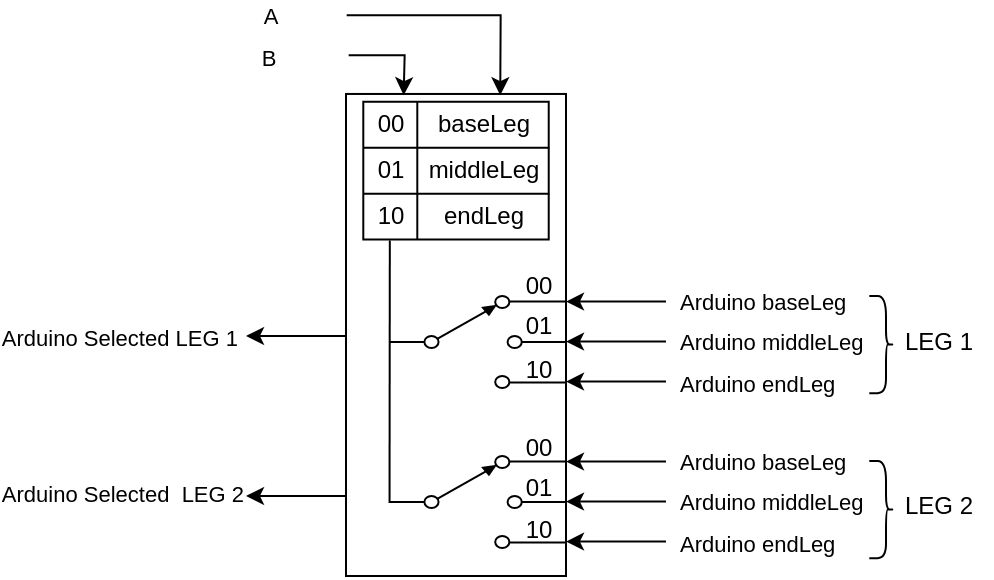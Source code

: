 <mxfile version="21.1.5" type="device">
  <diagram name="Page-1" id="7e0a89b8-554c-2b80-1dc8-d5c74ca68de4">
    <mxGraphModel dx="721" dy="387" grid="1" gridSize="1.968" guides="1" tooltips="1" connect="1" arrows="1" fold="1" page="1" pageScale="1" pageWidth="1100" pageHeight="850" background="none" math="0" shadow="0">
      <root>
        <mxCell id="0" />
        <mxCell id="1" parent="0" />
        <mxCell id="kgSXuMjjGfZ-QqxamhFL-2" value="" style="rounded=0;whiteSpace=wrap;html=1;" vertex="1" parent="1">
          <mxGeometry x="510" y="188.98" width="110" height="241.02" as="geometry" />
        </mxCell>
        <mxCell id="kgSXuMjjGfZ-QqxamhFL-3" value="" style="endArrow=classic;html=1;rounded=0;entryX=0.25;entryY=0;entryDx=0;entryDy=0;" edge="1" parent="1">
          <mxGeometry width="50" height="50" relative="1" as="geometry">
            <mxPoint x="511.33" y="169.61" as="sourcePoint" />
            <mxPoint x="538.83" y="189.61" as="targetPoint" />
            <Array as="points">
              <mxPoint x="539.33" y="169.61" />
            </Array>
          </mxGeometry>
        </mxCell>
        <mxCell id="kgSXuMjjGfZ-QqxamhFL-9" value="B" style="edgeLabel;html=1;align=center;verticalAlign=middle;resizable=0;points=[];" vertex="1" connectable="0" parent="kgSXuMjjGfZ-QqxamhFL-3">
          <mxGeometry x="-0.815" y="-1" relative="1" as="geometry">
            <mxPoint x="-45" as="offset" />
          </mxGeometry>
        </mxCell>
        <mxCell id="kgSXuMjjGfZ-QqxamhFL-4" value="" style="endArrow=classic;html=1;rounded=0;entryX=0.689;entryY=0;entryDx=0;entryDy=0;entryPerimeter=0;" edge="1" parent="1">
          <mxGeometry width="50" height="50" relative="1" as="geometry">
            <mxPoint x="510.33" y="149.61" as="sourcePoint" />
            <mxPoint x="587.12" y="189.61" as="targetPoint" />
            <Array as="points">
              <mxPoint x="587.33" y="149.61" />
            </Array>
          </mxGeometry>
        </mxCell>
        <mxCell id="kgSXuMjjGfZ-QqxamhFL-8" value="A&lt;br&gt;" style="edgeLabel;html=1;align=center;verticalAlign=middle;resizable=0;points=[];" vertex="1" connectable="0" parent="kgSXuMjjGfZ-QqxamhFL-4">
          <mxGeometry x="-0.934" relative="1" as="geometry">
            <mxPoint x="-43" as="offset" />
          </mxGeometry>
        </mxCell>
        <mxCell id="kgSXuMjjGfZ-QqxamhFL-10" value="" style="endArrow=classic;html=1;rounded=0;" edge="1" parent="1">
          <mxGeometry width="50" height="50" relative="1" as="geometry">
            <mxPoint x="670" y="292.8" as="sourcePoint" />
            <mxPoint x="620" y="292.8" as="targetPoint" />
          </mxGeometry>
        </mxCell>
        <mxCell id="kgSXuMjjGfZ-QqxamhFL-25" value="Arduino baseLeg" style="edgeLabel;html=1;align=left;verticalAlign=middle;resizable=0;points=[];" vertex="1" connectable="0" parent="kgSXuMjjGfZ-QqxamhFL-10">
          <mxGeometry relative="1" as="geometry">
            <mxPoint x="30" as="offset" />
          </mxGeometry>
        </mxCell>
        <mxCell id="kgSXuMjjGfZ-QqxamhFL-11" value="" style="endArrow=classic;html=1;rounded=0;" edge="1" parent="1">
          <mxGeometry width="50" height="50" relative="1" as="geometry">
            <mxPoint x="670" y="312.8" as="sourcePoint" />
            <mxPoint x="620" y="312.8" as="targetPoint" />
          </mxGeometry>
        </mxCell>
        <mxCell id="kgSXuMjjGfZ-QqxamhFL-26" value="Arduino middleLeg" style="edgeLabel;html=1;align=left;verticalAlign=middle;resizable=0;points=[];" vertex="1" connectable="0" parent="kgSXuMjjGfZ-QqxamhFL-11">
          <mxGeometry relative="1" as="geometry">
            <mxPoint x="30" as="offset" />
          </mxGeometry>
        </mxCell>
        <mxCell id="kgSXuMjjGfZ-QqxamhFL-12" value="" style="endArrow=classic;html=1;rounded=0;" edge="1" parent="1">
          <mxGeometry width="50" height="50" relative="1" as="geometry">
            <mxPoint x="670" y="332.8" as="sourcePoint" />
            <mxPoint x="620" y="332.8" as="targetPoint" />
          </mxGeometry>
        </mxCell>
        <mxCell id="kgSXuMjjGfZ-QqxamhFL-27" value="Arduino endLeg" style="edgeLabel;html=1;align=left;verticalAlign=middle;resizable=0;points=[];" vertex="1" connectable="0" parent="kgSXuMjjGfZ-QqxamhFL-12">
          <mxGeometry relative="1" as="geometry">
            <mxPoint x="30" y="1" as="offset" />
          </mxGeometry>
        </mxCell>
        <mxCell id="kgSXuMjjGfZ-QqxamhFL-16" value="" style="endArrow=classic;html=1;rounded=0;" edge="1" parent="1">
          <mxGeometry width="50" height="50" relative="1" as="geometry">
            <mxPoint x="510" y="310" as="sourcePoint" />
            <mxPoint x="460" y="310" as="targetPoint" />
          </mxGeometry>
        </mxCell>
        <mxCell id="kgSXuMjjGfZ-QqxamhFL-38" value="Arduino Selected LEG 1&amp;nbsp;" style="edgeLabel;html=1;align=right;verticalAlign=middle;resizable=0;points=[];" vertex="1" connectable="0" parent="kgSXuMjjGfZ-QqxamhFL-16">
          <mxGeometry x="0.477" y="-1" relative="1" as="geometry">
            <mxPoint x="-14" y="2" as="offset" />
          </mxGeometry>
        </mxCell>
        <mxCell id="kgSXuMjjGfZ-QqxamhFL-17" value="" style="endArrow=classic;html=1;rounded=0;" edge="1" parent="1">
          <mxGeometry width="50" height="50" relative="1" as="geometry">
            <mxPoint x="510" y="390" as="sourcePoint" />
            <mxPoint x="460" y="390" as="targetPoint" />
          </mxGeometry>
        </mxCell>
        <mxCell id="kgSXuMjjGfZ-QqxamhFL-37" value="Arduino Selected&amp;nbsp;&amp;nbsp;LEG 2" style="edgeLabel;html=1;align=right;verticalAlign=middle;resizable=0;points=[];" vertex="1" connectable="0" parent="kgSXuMjjGfZ-QqxamhFL-17">
          <mxGeometry x="0.229" y="-1" relative="1" as="geometry">
            <mxPoint x="-20" as="offset" />
          </mxGeometry>
        </mxCell>
        <mxCell id="kgSXuMjjGfZ-QqxamhFL-18" value="" style="pointerEvents=1;verticalLabelPosition=bottom;shadow=0;dashed=0;align=center;html=1;verticalAlign=top;shape=mxgraph.electrical.electro-mechanical.selectorSwitch3Position2;elSwitchState=1;" vertex="1" parent="1">
          <mxGeometry x="531.5" y="290" width="88.51" height="46" as="geometry" />
        </mxCell>
        <mxCell id="kgSXuMjjGfZ-QqxamhFL-19" value="" style="endArrow=classic;html=1;rounded=0;" edge="1" parent="1">
          <mxGeometry width="50" height="50" relative="1" as="geometry">
            <mxPoint x="670" y="372.8" as="sourcePoint" />
            <mxPoint x="620" y="372.8" as="targetPoint" />
          </mxGeometry>
        </mxCell>
        <mxCell id="kgSXuMjjGfZ-QqxamhFL-20" value="" style="endArrow=classic;html=1;rounded=0;" edge="1" parent="1">
          <mxGeometry width="50" height="50" relative="1" as="geometry">
            <mxPoint x="670" y="392.8" as="sourcePoint" />
            <mxPoint x="620" y="392.8" as="targetPoint" />
          </mxGeometry>
        </mxCell>
        <mxCell id="kgSXuMjjGfZ-QqxamhFL-21" value="" style="endArrow=classic;html=1;rounded=0;" edge="1" parent="1">
          <mxGeometry width="50" height="50" relative="1" as="geometry">
            <mxPoint x="670" y="412.8" as="sourcePoint" />
            <mxPoint x="620" y="412.8" as="targetPoint" />
          </mxGeometry>
        </mxCell>
        <mxCell id="kgSXuMjjGfZ-QqxamhFL-22" value="" style="pointerEvents=1;verticalLabelPosition=bottom;shadow=0;dashed=0;align=center;html=1;verticalAlign=top;shape=mxgraph.electrical.electro-mechanical.selectorSwitch3Position2;elSwitchState=1;" vertex="1" parent="1">
          <mxGeometry x="531.5" y="370" width="88.51" height="46" as="geometry" />
        </mxCell>
        <mxCell id="kgSXuMjjGfZ-QqxamhFL-28" value="Arduino baseLeg" style="edgeLabel;html=1;align=left;verticalAlign=middle;resizable=0;points=[];" vertex="1" connectable="0" parent="1">
          <mxGeometry x="675.191" y="372.499" as="geometry" />
        </mxCell>
        <mxCell id="kgSXuMjjGfZ-QqxamhFL-29" value="Arduino middleLeg" style="edgeLabel;html=1;align=left;verticalAlign=middle;resizable=0;points=[];" vertex="1" connectable="0" parent="1">
          <mxGeometry x="675.191" y="392.499" as="geometry" />
        </mxCell>
        <mxCell id="kgSXuMjjGfZ-QqxamhFL-30" value="Arduino endLeg" style="edgeLabel;html=1;align=left;verticalAlign=middle;resizable=0;points=[];" vertex="1" connectable="0" parent="1">
          <mxGeometry x="675.191" y="413.498" as="geometry" />
        </mxCell>
        <mxCell id="kgSXuMjjGfZ-QqxamhFL-31" value="" style="shape=curlyBracket;whiteSpace=wrap;html=1;rounded=1;flipH=1;labelPosition=right;verticalLabelPosition=middle;align=left;verticalAlign=middle;size=0.311;" vertex="1" parent="1">
          <mxGeometry x="771.65" y="290" width="12.12" height="48.58" as="geometry" />
        </mxCell>
        <mxCell id="kgSXuMjjGfZ-QqxamhFL-34" value="LEG 1" style="text;html=1;align=center;verticalAlign=middle;resizable=0;points=[];autosize=1;strokeColor=none;fillColor=none;" vertex="1" parent="1">
          <mxGeometry x="779.53" y="299.221" width="53.149" height="27.559" as="geometry" />
        </mxCell>
        <mxCell id="kgSXuMjjGfZ-QqxamhFL-35" value="" style="shape=curlyBracket;whiteSpace=wrap;html=1;rounded=1;flipH=1;labelPosition=right;verticalLabelPosition=middle;align=left;verticalAlign=middle;size=0.311;" vertex="1" parent="1">
          <mxGeometry x="771.648" y="372.499" width="12.12" height="48.58" as="geometry" />
        </mxCell>
        <mxCell id="kgSXuMjjGfZ-QqxamhFL-36" value="LEG 2" style="text;html=1;align=center;verticalAlign=middle;resizable=0;points=[];autosize=1;strokeColor=none;fillColor=none;" vertex="1" parent="1">
          <mxGeometry x="779.529" y="381.719" width="53.149" height="27.559" as="geometry" />
        </mxCell>
        <mxCell id="kgSXuMjjGfZ-QqxamhFL-39" value="" style="shape=table;startSize=0;container=1;collapsible=0;childLayout=tableLayout;" vertex="1" parent="1">
          <mxGeometry x="518.65" y="192.91" width="92.708" height="68.81" as="geometry" />
        </mxCell>
        <mxCell id="kgSXuMjjGfZ-QqxamhFL-40" value="" style="shape=tableRow;horizontal=0;startSize=0;swimlaneHead=0;swimlaneBody=0;strokeColor=inherit;top=0;left=0;bottom=0;right=0;collapsible=0;dropTarget=0;fillColor=none;points=[[0,0.5],[1,0.5]];portConstraint=eastwest;" vertex="1" parent="kgSXuMjjGfZ-QqxamhFL-39">
          <mxGeometry width="92.708" height="23" as="geometry" />
        </mxCell>
        <mxCell id="kgSXuMjjGfZ-QqxamhFL-41" value="00" style="shape=partialRectangle;html=1;whiteSpace=wrap;connectable=0;strokeColor=inherit;overflow=hidden;fillColor=none;top=0;left=0;bottom=0;right=0;pointerEvents=1;" vertex="1" parent="kgSXuMjjGfZ-QqxamhFL-40">
          <mxGeometry width="27" height="23" as="geometry">
            <mxRectangle width="27" height="23" as="alternateBounds" />
          </mxGeometry>
        </mxCell>
        <mxCell id="kgSXuMjjGfZ-QqxamhFL-42" value="baseLeg" style="shape=partialRectangle;html=1;whiteSpace=wrap;connectable=0;strokeColor=inherit;overflow=hidden;fillColor=none;top=0;left=0;bottom=0;right=0;pointerEvents=1;" vertex="1" parent="kgSXuMjjGfZ-QqxamhFL-40">
          <mxGeometry x="27" width="66" height="23" as="geometry">
            <mxRectangle width="66" height="23" as="alternateBounds" />
          </mxGeometry>
        </mxCell>
        <mxCell id="kgSXuMjjGfZ-QqxamhFL-43" value="" style="shape=tableRow;horizontal=0;startSize=0;swimlaneHead=0;swimlaneBody=0;strokeColor=inherit;top=0;left=0;bottom=0;right=0;collapsible=0;dropTarget=0;fillColor=none;points=[[0,0.5],[1,0.5]];portConstraint=eastwest;" vertex="1" parent="kgSXuMjjGfZ-QqxamhFL-39">
          <mxGeometry y="23" width="92.708" height="23" as="geometry" />
        </mxCell>
        <mxCell id="kgSXuMjjGfZ-QqxamhFL-44" value="01" style="shape=partialRectangle;html=1;whiteSpace=wrap;connectable=0;strokeColor=inherit;overflow=hidden;fillColor=none;top=0;left=0;bottom=0;right=0;pointerEvents=1;" vertex="1" parent="kgSXuMjjGfZ-QqxamhFL-43">
          <mxGeometry width="27" height="23" as="geometry">
            <mxRectangle width="27" height="23" as="alternateBounds" />
          </mxGeometry>
        </mxCell>
        <mxCell id="kgSXuMjjGfZ-QqxamhFL-45" value="middleLeg" style="shape=partialRectangle;html=1;whiteSpace=wrap;connectable=0;strokeColor=inherit;overflow=hidden;fillColor=none;top=0;left=0;bottom=0;right=0;pointerEvents=1;" vertex="1" parent="kgSXuMjjGfZ-QqxamhFL-43">
          <mxGeometry x="27" width="66" height="23" as="geometry">
            <mxRectangle width="66" height="23" as="alternateBounds" />
          </mxGeometry>
        </mxCell>
        <mxCell id="kgSXuMjjGfZ-QqxamhFL-46" value="" style="shape=tableRow;horizontal=0;startSize=0;swimlaneHead=0;swimlaneBody=0;strokeColor=inherit;top=0;left=0;bottom=0;right=0;collapsible=0;dropTarget=0;fillColor=none;points=[[0,0.5],[1,0.5]];portConstraint=eastwest;" vertex="1" parent="kgSXuMjjGfZ-QqxamhFL-39">
          <mxGeometry y="46" width="92.708" height="23" as="geometry" />
        </mxCell>
        <mxCell id="kgSXuMjjGfZ-QqxamhFL-47" value="10" style="shape=partialRectangle;html=1;whiteSpace=wrap;connectable=0;strokeColor=inherit;overflow=hidden;fillColor=none;top=0;left=0;bottom=0;right=0;pointerEvents=1;" vertex="1" parent="kgSXuMjjGfZ-QqxamhFL-46">
          <mxGeometry width="27" height="23" as="geometry">
            <mxRectangle width="27" height="23" as="alternateBounds" />
          </mxGeometry>
        </mxCell>
        <mxCell id="kgSXuMjjGfZ-QqxamhFL-48" value="endLeg" style="shape=partialRectangle;html=1;whiteSpace=wrap;connectable=0;strokeColor=inherit;overflow=hidden;fillColor=none;top=0;left=0;bottom=0;right=0;pointerEvents=1;" vertex="1" parent="kgSXuMjjGfZ-QqxamhFL-46">
          <mxGeometry x="27" width="66" height="23" as="geometry">
            <mxRectangle width="66" height="23" as="alternateBounds" />
          </mxGeometry>
        </mxCell>
        <mxCell id="kgSXuMjjGfZ-QqxamhFL-51" value="" style="endArrow=none;html=1;rounded=0;entryX=0.143;entryY=1.007;entryDx=0;entryDy=0;entryPerimeter=0;exitX=0.003;exitY=0.511;exitDx=0;exitDy=0;exitPerimeter=0;" edge="1" parent="1" source="kgSXuMjjGfZ-QqxamhFL-22" target="kgSXuMjjGfZ-QqxamhFL-39">
          <mxGeometry width="50" height="50" relative="1" as="geometry">
            <mxPoint x="531" y="394" as="sourcePoint" />
            <mxPoint x="615" y="311" as="targetPoint" />
          </mxGeometry>
        </mxCell>
        <mxCell id="kgSXuMjjGfZ-QqxamhFL-52" value="00" style="text;html=1;align=center;verticalAlign=middle;resizable=0;points=[];autosize=1;strokeColor=none;fillColor=none;" vertex="1" parent="1">
          <mxGeometry x="590.546" y="271.662" width="31.496" height="27.559" as="geometry" />
        </mxCell>
        <mxCell id="kgSXuMjjGfZ-QqxamhFL-53" value="01" style="text;html=1;align=center;verticalAlign=middle;resizable=0;points=[];autosize=1;strokeColor=none;fillColor=none;" vertex="1" parent="1">
          <mxGeometry x="590.545" y="291.335" width="31.496" height="27.559" as="geometry" />
        </mxCell>
        <mxCell id="kgSXuMjjGfZ-QqxamhFL-54" value="10" style="text;html=1;align=center;verticalAlign=middle;resizable=0;points=[];autosize=1;strokeColor=none;fillColor=none;" vertex="1" parent="1">
          <mxGeometry x="590.541" y="312.995" width="31.496" height="27.559" as="geometry" />
        </mxCell>
        <mxCell id="kgSXuMjjGfZ-QqxamhFL-55" value="00" style="text;html=1;align=center;verticalAlign=middle;resizable=0;points=[];autosize=1;strokeColor=none;fillColor=none;" vertex="1" parent="1">
          <mxGeometry x="590.555" y="352.361" width="31.496" height="27.559" as="geometry" />
        </mxCell>
        <mxCell id="kgSXuMjjGfZ-QqxamhFL-56" value="01" style="text;html=1;align=center;verticalAlign=middle;resizable=0;points=[];autosize=1;strokeColor=none;fillColor=none;" vertex="1" parent="1">
          <mxGeometry x="590.554" y="372.494" width="31.496" height="27.559" as="geometry" />
        </mxCell>
        <mxCell id="kgSXuMjjGfZ-QqxamhFL-57" value="10" style="text;html=1;align=center;verticalAlign=middle;resizable=0;points=[];autosize=1;strokeColor=none;fillColor=none;" vertex="1" parent="1">
          <mxGeometry x="590.55" y="393.524" width="31.496" height="27.559" as="geometry" />
        </mxCell>
      </root>
    </mxGraphModel>
  </diagram>
</mxfile>
